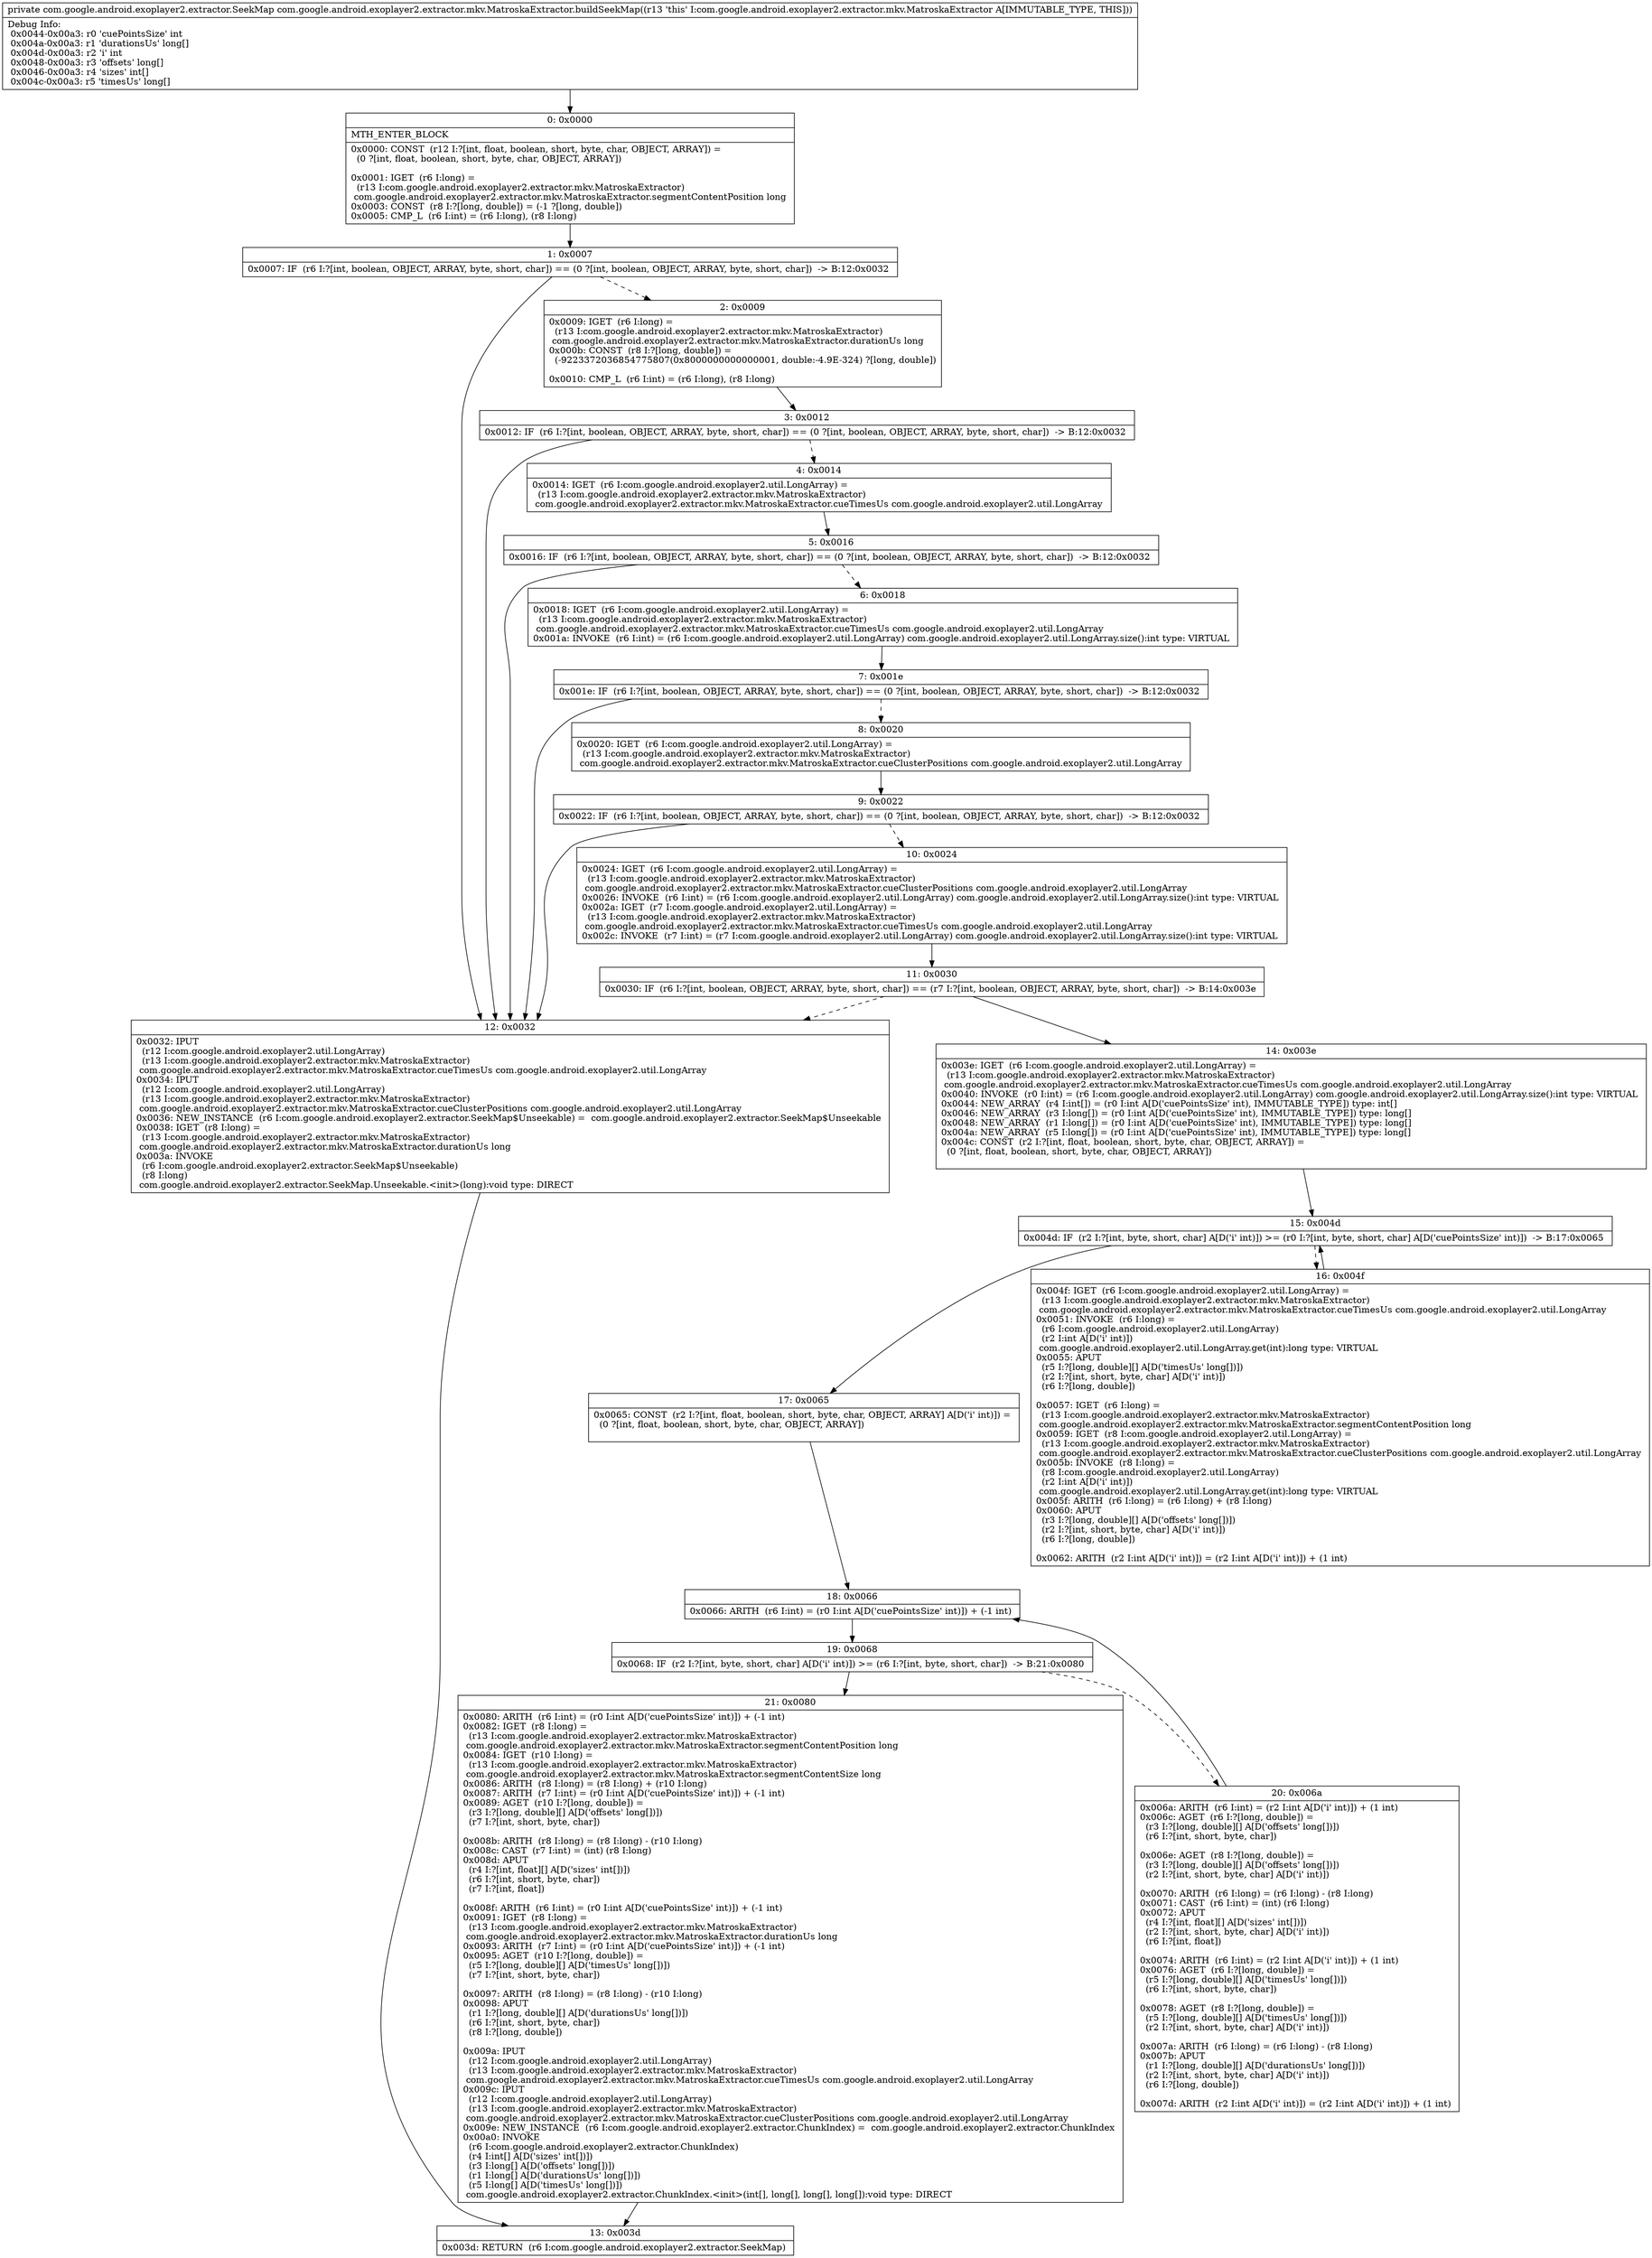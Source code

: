 digraph "CFG forcom.google.android.exoplayer2.extractor.mkv.MatroskaExtractor.buildSeekMap()Lcom\/google\/android\/exoplayer2\/extractor\/SeekMap;" {
Node_0 [shape=record,label="{0\:\ 0x0000|MTH_ENTER_BLOCK\l|0x0000: CONST  (r12 I:?[int, float, boolean, short, byte, char, OBJECT, ARRAY]) = \l  (0 ?[int, float, boolean, short, byte, char, OBJECT, ARRAY])\l \l0x0001: IGET  (r6 I:long) = \l  (r13 I:com.google.android.exoplayer2.extractor.mkv.MatroskaExtractor)\l com.google.android.exoplayer2.extractor.mkv.MatroskaExtractor.segmentContentPosition long \l0x0003: CONST  (r8 I:?[long, double]) = (\-1 ?[long, double]) \l0x0005: CMP_L  (r6 I:int) = (r6 I:long), (r8 I:long) \l}"];
Node_1 [shape=record,label="{1\:\ 0x0007|0x0007: IF  (r6 I:?[int, boolean, OBJECT, ARRAY, byte, short, char]) == (0 ?[int, boolean, OBJECT, ARRAY, byte, short, char])  \-\> B:12:0x0032 \l}"];
Node_2 [shape=record,label="{2\:\ 0x0009|0x0009: IGET  (r6 I:long) = \l  (r13 I:com.google.android.exoplayer2.extractor.mkv.MatroskaExtractor)\l com.google.android.exoplayer2.extractor.mkv.MatroskaExtractor.durationUs long \l0x000b: CONST  (r8 I:?[long, double]) = \l  (\-9223372036854775807(0x8000000000000001, double:\-4.9E\-324) ?[long, double])\l \l0x0010: CMP_L  (r6 I:int) = (r6 I:long), (r8 I:long) \l}"];
Node_3 [shape=record,label="{3\:\ 0x0012|0x0012: IF  (r6 I:?[int, boolean, OBJECT, ARRAY, byte, short, char]) == (0 ?[int, boolean, OBJECT, ARRAY, byte, short, char])  \-\> B:12:0x0032 \l}"];
Node_4 [shape=record,label="{4\:\ 0x0014|0x0014: IGET  (r6 I:com.google.android.exoplayer2.util.LongArray) = \l  (r13 I:com.google.android.exoplayer2.extractor.mkv.MatroskaExtractor)\l com.google.android.exoplayer2.extractor.mkv.MatroskaExtractor.cueTimesUs com.google.android.exoplayer2.util.LongArray \l}"];
Node_5 [shape=record,label="{5\:\ 0x0016|0x0016: IF  (r6 I:?[int, boolean, OBJECT, ARRAY, byte, short, char]) == (0 ?[int, boolean, OBJECT, ARRAY, byte, short, char])  \-\> B:12:0x0032 \l}"];
Node_6 [shape=record,label="{6\:\ 0x0018|0x0018: IGET  (r6 I:com.google.android.exoplayer2.util.LongArray) = \l  (r13 I:com.google.android.exoplayer2.extractor.mkv.MatroskaExtractor)\l com.google.android.exoplayer2.extractor.mkv.MatroskaExtractor.cueTimesUs com.google.android.exoplayer2.util.LongArray \l0x001a: INVOKE  (r6 I:int) = (r6 I:com.google.android.exoplayer2.util.LongArray) com.google.android.exoplayer2.util.LongArray.size():int type: VIRTUAL \l}"];
Node_7 [shape=record,label="{7\:\ 0x001e|0x001e: IF  (r6 I:?[int, boolean, OBJECT, ARRAY, byte, short, char]) == (0 ?[int, boolean, OBJECT, ARRAY, byte, short, char])  \-\> B:12:0x0032 \l}"];
Node_8 [shape=record,label="{8\:\ 0x0020|0x0020: IGET  (r6 I:com.google.android.exoplayer2.util.LongArray) = \l  (r13 I:com.google.android.exoplayer2.extractor.mkv.MatroskaExtractor)\l com.google.android.exoplayer2.extractor.mkv.MatroskaExtractor.cueClusterPositions com.google.android.exoplayer2.util.LongArray \l}"];
Node_9 [shape=record,label="{9\:\ 0x0022|0x0022: IF  (r6 I:?[int, boolean, OBJECT, ARRAY, byte, short, char]) == (0 ?[int, boolean, OBJECT, ARRAY, byte, short, char])  \-\> B:12:0x0032 \l}"];
Node_10 [shape=record,label="{10\:\ 0x0024|0x0024: IGET  (r6 I:com.google.android.exoplayer2.util.LongArray) = \l  (r13 I:com.google.android.exoplayer2.extractor.mkv.MatroskaExtractor)\l com.google.android.exoplayer2.extractor.mkv.MatroskaExtractor.cueClusterPositions com.google.android.exoplayer2.util.LongArray \l0x0026: INVOKE  (r6 I:int) = (r6 I:com.google.android.exoplayer2.util.LongArray) com.google.android.exoplayer2.util.LongArray.size():int type: VIRTUAL \l0x002a: IGET  (r7 I:com.google.android.exoplayer2.util.LongArray) = \l  (r13 I:com.google.android.exoplayer2.extractor.mkv.MatroskaExtractor)\l com.google.android.exoplayer2.extractor.mkv.MatroskaExtractor.cueTimesUs com.google.android.exoplayer2.util.LongArray \l0x002c: INVOKE  (r7 I:int) = (r7 I:com.google.android.exoplayer2.util.LongArray) com.google.android.exoplayer2.util.LongArray.size():int type: VIRTUAL \l}"];
Node_11 [shape=record,label="{11\:\ 0x0030|0x0030: IF  (r6 I:?[int, boolean, OBJECT, ARRAY, byte, short, char]) == (r7 I:?[int, boolean, OBJECT, ARRAY, byte, short, char])  \-\> B:14:0x003e \l}"];
Node_12 [shape=record,label="{12\:\ 0x0032|0x0032: IPUT  \l  (r12 I:com.google.android.exoplayer2.util.LongArray)\l  (r13 I:com.google.android.exoplayer2.extractor.mkv.MatroskaExtractor)\l com.google.android.exoplayer2.extractor.mkv.MatroskaExtractor.cueTimesUs com.google.android.exoplayer2.util.LongArray \l0x0034: IPUT  \l  (r12 I:com.google.android.exoplayer2.util.LongArray)\l  (r13 I:com.google.android.exoplayer2.extractor.mkv.MatroskaExtractor)\l com.google.android.exoplayer2.extractor.mkv.MatroskaExtractor.cueClusterPositions com.google.android.exoplayer2.util.LongArray \l0x0036: NEW_INSTANCE  (r6 I:com.google.android.exoplayer2.extractor.SeekMap$Unseekable) =  com.google.android.exoplayer2.extractor.SeekMap$Unseekable \l0x0038: IGET  (r8 I:long) = \l  (r13 I:com.google.android.exoplayer2.extractor.mkv.MatroskaExtractor)\l com.google.android.exoplayer2.extractor.mkv.MatroskaExtractor.durationUs long \l0x003a: INVOKE  \l  (r6 I:com.google.android.exoplayer2.extractor.SeekMap$Unseekable)\l  (r8 I:long)\l com.google.android.exoplayer2.extractor.SeekMap.Unseekable.\<init\>(long):void type: DIRECT \l}"];
Node_13 [shape=record,label="{13\:\ 0x003d|0x003d: RETURN  (r6 I:com.google.android.exoplayer2.extractor.SeekMap) \l}"];
Node_14 [shape=record,label="{14\:\ 0x003e|0x003e: IGET  (r6 I:com.google.android.exoplayer2.util.LongArray) = \l  (r13 I:com.google.android.exoplayer2.extractor.mkv.MatroskaExtractor)\l com.google.android.exoplayer2.extractor.mkv.MatroskaExtractor.cueTimesUs com.google.android.exoplayer2.util.LongArray \l0x0040: INVOKE  (r0 I:int) = (r6 I:com.google.android.exoplayer2.util.LongArray) com.google.android.exoplayer2.util.LongArray.size():int type: VIRTUAL \l0x0044: NEW_ARRAY  (r4 I:int[]) = (r0 I:int A[D('cuePointsSize' int), IMMUTABLE_TYPE]) type: int[] \l0x0046: NEW_ARRAY  (r3 I:long[]) = (r0 I:int A[D('cuePointsSize' int), IMMUTABLE_TYPE]) type: long[] \l0x0048: NEW_ARRAY  (r1 I:long[]) = (r0 I:int A[D('cuePointsSize' int), IMMUTABLE_TYPE]) type: long[] \l0x004a: NEW_ARRAY  (r5 I:long[]) = (r0 I:int A[D('cuePointsSize' int), IMMUTABLE_TYPE]) type: long[] \l0x004c: CONST  (r2 I:?[int, float, boolean, short, byte, char, OBJECT, ARRAY]) = \l  (0 ?[int, float, boolean, short, byte, char, OBJECT, ARRAY])\l \l}"];
Node_15 [shape=record,label="{15\:\ 0x004d|0x004d: IF  (r2 I:?[int, byte, short, char] A[D('i' int)]) \>= (r0 I:?[int, byte, short, char] A[D('cuePointsSize' int)])  \-\> B:17:0x0065 \l}"];
Node_16 [shape=record,label="{16\:\ 0x004f|0x004f: IGET  (r6 I:com.google.android.exoplayer2.util.LongArray) = \l  (r13 I:com.google.android.exoplayer2.extractor.mkv.MatroskaExtractor)\l com.google.android.exoplayer2.extractor.mkv.MatroskaExtractor.cueTimesUs com.google.android.exoplayer2.util.LongArray \l0x0051: INVOKE  (r6 I:long) = \l  (r6 I:com.google.android.exoplayer2.util.LongArray)\l  (r2 I:int A[D('i' int)])\l com.google.android.exoplayer2.util.LongArray.get(int):long type: VIRTUAL \l0x0055: APUT  \l  (r5 I:?[long, double][] A[D('timesUs' long[])])\l  (r2 I:?[int, short, byte, char] A[D('i' int)])\l  (r6 I:?[long, double])\l \l0x0057: IGET  (r6 I:long) = \l  (r13 I:com.google.android.exoplayer2.extractor.mkv.MatroskaExtractor)\l com.google.android.exoplayer2.extractor.mkv.MatroskaExtractor.segmentContentPosition long \l0x0059: IGET  (r8 I:com.google.android.exoplayer2.util.LongArray) = \l  (r13 I:com.google.android.exoplayer2.extractor.mkv.MatroskaExtractor)\l com.google.android.exoplayer2.extractor.mkv.MatroskaExtractor.cueClusterPositions com.google.android.exoplayer2.util.LongArray \l0x005b: INVOKE  (r8 I:long) = \l  (r8 I:com.google.android.exoplayer2.util.LongArray)\l  (r2 I:int A[D('i' int)])\l com.google.android.exoplayer2.util.LongArray.get(int):long type: VIRTUAL \l0x005f: ARITH  (r6 I:long) = (r6 I:long) + (r8 I:long) \l0x0060: APUT  \l  (r3 I:?[long, double][] A[D('offsets' long[])])\l  (r2 I:?[int, short, byte, char] A[D('i' int)])\l  (r6 I:?[long, double])\l \l0x0062: ARITH  (r2 I:int A[D('i' int)]) = (r2 I:int A[D('i' int)]) + (1 int) \l}"];
Node_17 [shape=record,label="{17\:\ 0x0065|0x0065: CONST  (r2 I:?[int, float, boolean, short, byte, char, OBJECT, ARRAY] A[D('i' int)]) = \l  (0 ?[int, float, boolean, short, byte, char, OBJECT, ARRAY])\l \l}"];
Node_18 [shape=record,label="{18\:\ 0x0066|0x0066: ARITH  (r6 I:int) = (r0 I:int A[D('cuePointsSize' int)]) + (\-1 int) \l}"];
Node_19 [shape=record,label="{19\:\ 0x0068|0x0068: IF  (r2 I:?[int, byte, short, char] A[D('i' int)]) \>= (r6 I:?[int, byte, short, char])  \-\> B:21:0x0080 \l}"];
Node_20 [shape=record,label="{20\:\ 0x006a|0x006a: ARITH  (r6 I:int) = (r2 I:int A[D('i' int)]) + (1 int) \l0x006c: AGET  (r6 I:?[long, double]) = \l  (r3 I:?[long, double][] A[D('offsets' long[])])\l  (r6 I:?[int, short, byte, char])\l \l0x006e: AGET  (r8 I:?[long, double]) = \l  (r3 I:?[long, double][] A[D('offsets' long[])])\l  (r2 I:?[int, short, byte, char] A[D('i' int)])\l \l0x0070: ARITH  (r6 I:long) = (r6 I:long) \- (r8 I:long) \l0x0071: CAST  (r6 I:int) = (int) (r6 I:long) \l0x0072: APUT  \l  (r4 I:?[int, float][] A[D('sizes' int[])])\l  (r2 I:?[int, short, byte, char] A[D('i' int)])\l  (r6 I:?[int, float])\l \l0x0074: ARITH  (r6 I:int) = (r2 I:int A[D('i' int)]) + (1 int) \l0x0076: AGET  (r6 I:?[long, double]) = \l  (r5 I:?[long, double][] A[D('timesUs' long[])])\l  (r6 I:?[int, short, byte, char])\l \l0x0078: AGET  (r8 I:?[long, double]) = \l  (r5 I:?[long, double][] A[D('timesUs' long[])])\l  (r2 I:?[int, short, byte, char] A[D('i' int)])\l \l0x007a: ARITH  (r6 I:long) = (r6 I:long) \- (r8 I:long) \l0x007b: APUT  \l  (r1 I:?[long, double][] A[D('durationsUs' long[])])\l  (r2 I:?[int, short, byte, char] A[D('i' int)])\l  (r6 I:?[long, double])\l \l0x007d: ARITH  (r2 I:int A[D('i' int)]) = (r2 I:int A[D('i' int)]) + (1 int) \l}"];
Node_21 [shape=record,label="{21\:\ 0x0080|0x0080: ARITH  (r6 I:int) = (r0 I:int A[D('cuePointsSize' int)]) + (\-1 int) \l0x0082: IGET  (r8 I:long) = \l  (r13 I:com.google.android.exoplayer2.extractor.mkv.MatroskaExtractor)\l com.google.android.exoplayer2.extractor.mkv.MatroskaExtractor.segmentContentPosition long \l0x0084: IGET  (r10 I:long) = \l  (r13 I:com.google.android.exoplayer2.extractor.mkv.MatroskaExtractor)\l com.google.android.exoplayer2.extractor.mkv.MatroskaExtractor.segmentContentSize long \l0x0086: ARITH  (r8 I:long) = (r8 I:long) + (r10 I:long) \l0x0087: ARITH  (r7 I:int) = (r0 I:int A[D('cuePointsSize' int)]) + (\-1 int) \l0x0089: AGET  (r10 I:?[long, double]) = \l  (r3 I:?[long, double][] A[D('offsets' long[])])\l  (r7 I:?[int, short, byte, char])\l \l0x008b: ARITH  (r8 I:long) = (r8 I:long) \- (r10 I:long) \l0x008c: CAST  (r7 I:int) = (int) (r8 I:long) \l0x008d: APUT  \l  (r4 I:?[int, float][] A[D('sizes' int[])])\l  (r6 I:?[int, short, byte, char])\l  (r7 I:?[int, float])\l \l0x008f: ARITH  (r6 I:int) = (r0 I:int A[D('cuePointsSize' int)]) + (\-1 int) \l0x0091: IGET  (r8 I:long) = \l  (r13 I:com.google.android.exoplayer2.extractor.mkv.MatroskaExtractor)\l com.google.android.exoplayer2.extractor.mkv.MatroskaExtractor.durationUs long \l0x0093: ARITH  (r7 I:int) = (r0 I:int A[D('cuePointsSize' int)]) + (\-1 int) \l0x0095: AGET  (r10 I:?[long, double]) = \l  (r5 I:?[long, double][] A[D('timesUs' long[])])\l  (r7 I:?[int, short, byte, char])\l \l0x0097: ARITH  (r8 I:long) = (r8 I:long) \- (r10 I:long) \l0x0098: APUT  \l  (r1 I:?[long, double][] A[D('durationsUs' long[])])\l  (r6 I:?[int, short, byte, char])\l  (r8 I:?[long, double])\l \l0x009a: IPUT  \l  (r12 I:com.google.android.exoplayer2.util.LongArray)\l  (r13 I:com.google.android.exoplayer2.extractor.mkv.MatroskaExtractor)\l com.google.android.exoplayer2.extractor.mkv.MatroskaExtractor.cueTimesUs com.google.android.exoplayer2.util.LongArray \l0x009c: IPUT  \l  (r12 I:com.google.android.exoplayer2.util.LongArray)\l  (r13 I:com.google.android.exoplayer2.extractor.mkv.MatroskaExtractor)\l com.google.android.exoplayer2.extractor.mkv.MatroskaExtractor.cueClusterPositions com.google.android.exoplayer2.util.LongArray \l0x009e: NEW_INSTANCE  (r6 I:com.google.android.exoplayer2.extractor.ChunkIndex) =  com.google.android.exoplayer2.extractor.ChunkIndex \l0x00a0: INVOKE  \l  (r6 I:com.google.android.exoplayer2.extractor.ChunkIndex)\l  (r4 I:int[] A[D('sizes' int[])])\l  (r3 I:long[] A[D('offsets' long[])])\l  (r1 I:long[] A[D('durationsUs' long[])])\l  (r5 I:long[] A[D('timesUs' long[])])\l com.google.android.exoplayer2.extractor.ChunkIndex.\<init\>(int[], long[], long[], long[]):void type: DIRECT \l}"];
MethodNode[shape=record,label="{private com.google.android.exoplayer2.extractor.SeekMap com.google.android.exoplayer2.extractor.mkv.MatroskaExtractor.buildSeekMap((r13 'this' I:com.google.android.exoplayer2.extractor.mkv.MatroskaExtractor A[IMMUTABLE_TYPE, THIS]))  | Debug Info:\l  0x0044\-0x00a3: r0 'cuePointsSize' int\l  0x004a\-0x00a3: r1 'durationsUs' long[]\l  0x004d\-0x00a3: r2 'i' int\l  0x0048\-0x00a3: r3 'offsets' long[]\l  0x0046\-0x00a3: r4 'sizes' int[]\l  0x004c\-0x00a3: r5 'timesUs' long[]\l}"];
MethodNode -> Node_0;
Node_0 -> Node_1;
Node_1 -> Node_2[style=dashed];
Node_1 -> Node_12;
Node_2 -> Node_3;
Node_3 -> Node_4[style=dashed];
Node_3 -> Node_12;
Node_4 -> Node_5;
Node_5 -> Node_6[style=dashed];
Node_5 -> Node_12;
Node_6 -> Node_7;
Node_7 -> Node_8[style=dashed];
Node_7 -> Node_12;
Node_8 -> Node_9;
Node_9 -> Node_10[style=dashed];
Node_9 -> Node_12;
Node_10 -> Node_11;
Node_11 -> Node_12[style=dashed];
Node_11 -> Node_14;
Node_12 -> Node_13;
Node_14 -> Node_15;
Node_15 -> Node_16[style=dashed];
Node_15 -> Node_17;
Node_16 -> Node_15;
Node_17 -> Node_18;
Node_18 -> Node_19;
Node_19 -> Node_20[style=dashed];
Node_19 -> Node_21;
Node_20 -> Node_18;
Node_21 -> Node_13;
}

